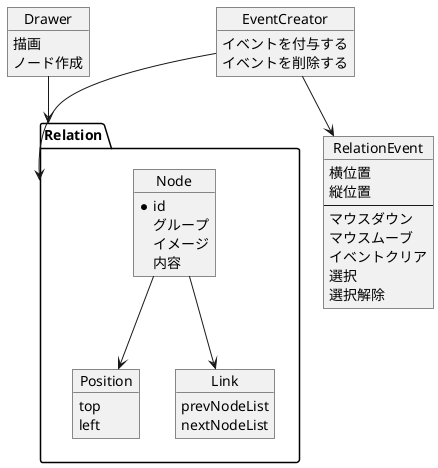 @startuml JSクラス関連図

object Drawer {
    描画
    ノード作成
}
object EventCreator {
    イベントを付与する
    イベントを削除する
}
package Relation {
    object Node {
        * id
        グループ
        イメージ
        内容
    }
    object Position {
        top
        left
    }
    object Link {
        prevNodeList
        nextNodeList
    }
}

object RelationEvent {
    横位置
    縦位置
    --
    マウスダウン
    マウスムーブ
    イベントクリア
    選択
    選択解除
}

Drawer --> Relation
EventCreator --> Relation

EventCreator --> RelationEvent

Node --> Position
Node --> Link

@enduml